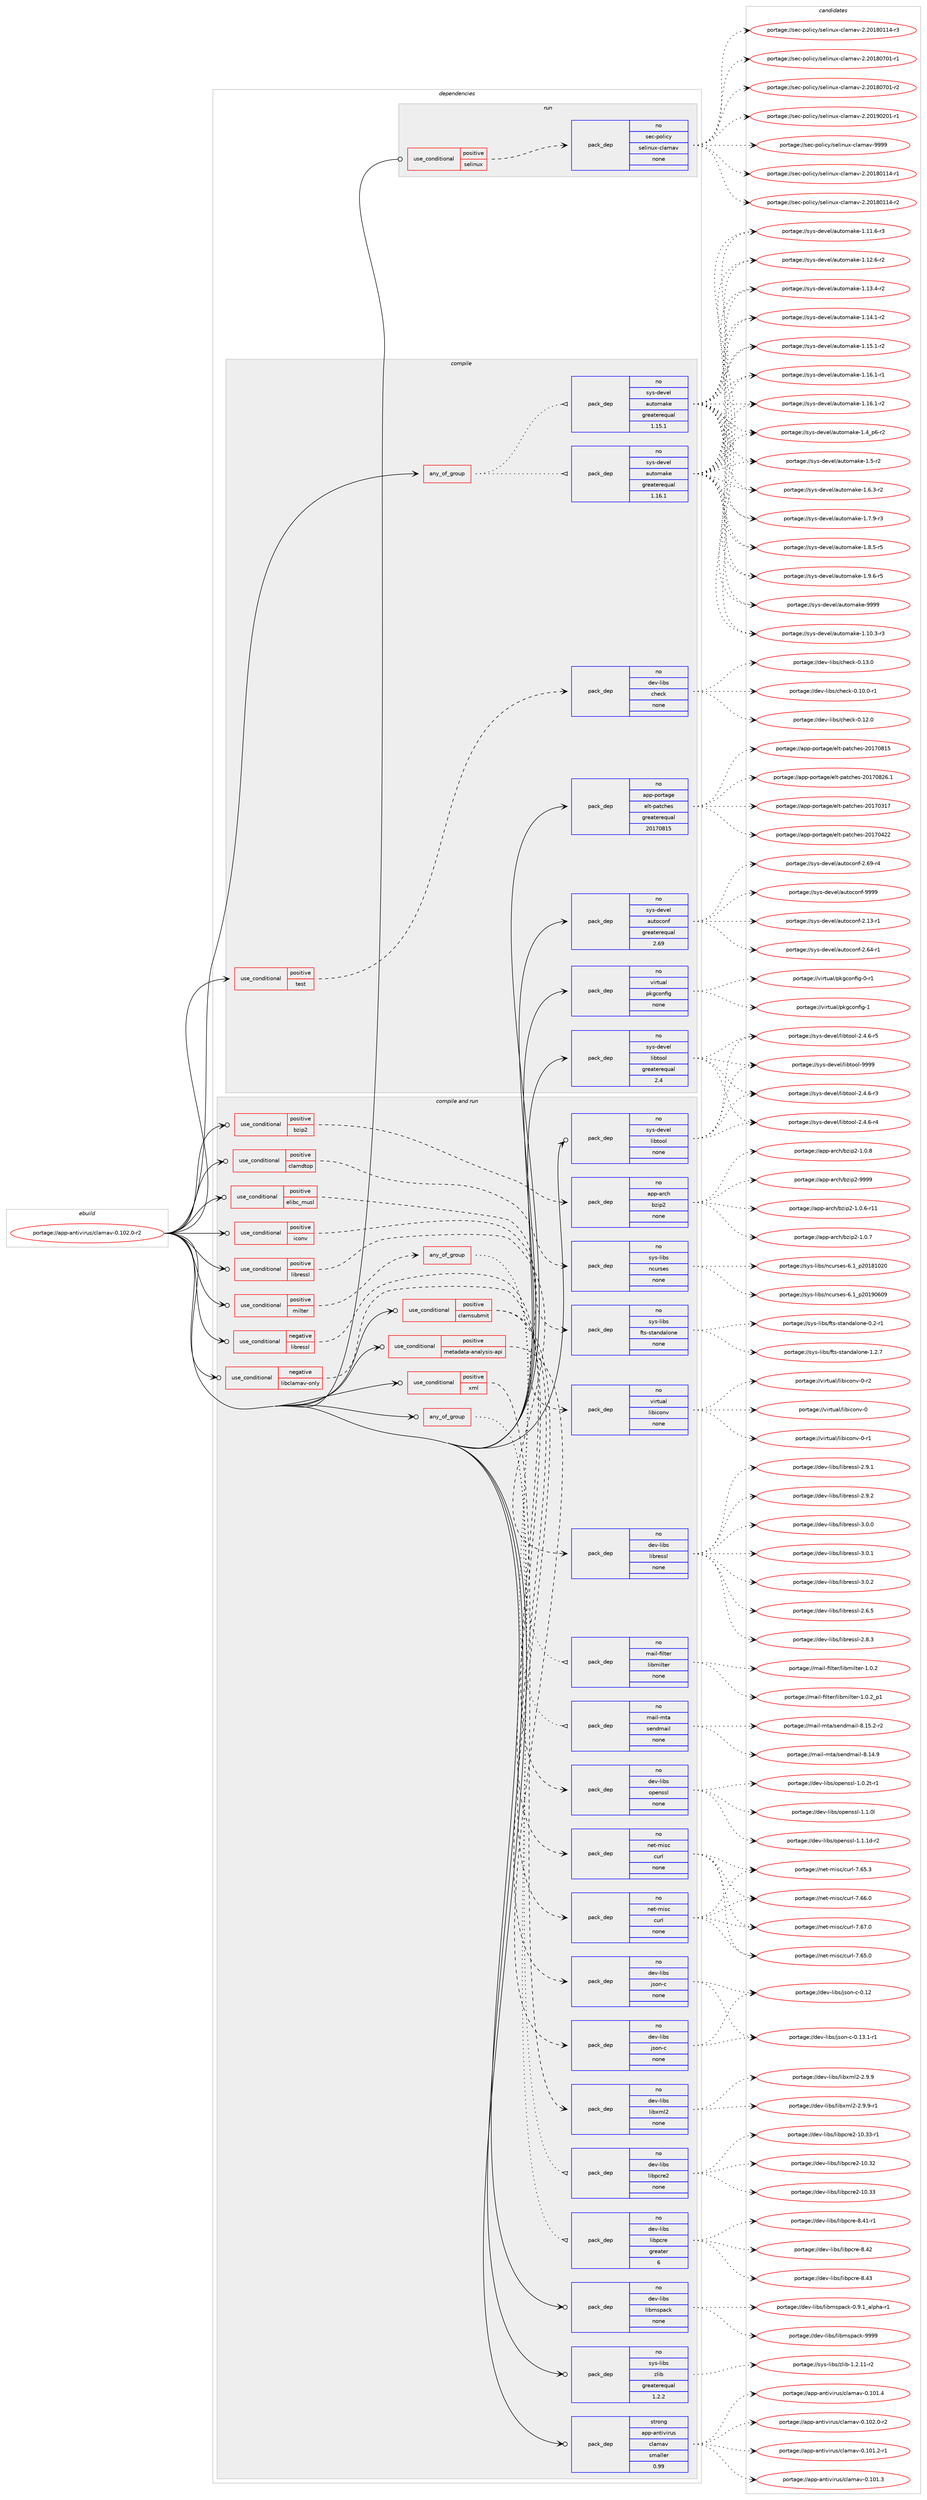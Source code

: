 digraph prolog {

# *************
# Graph options
# *************

newrank=true;
concentrate=true;
compound=true;
graph [rankdir=LR,fontname=Helvetica,fontsize=10,ranksep=1.5];#, ranksep=2.5, nodesep=0.2];
edge  [arrowhead=vee];
node  [fontname=Helvetica,fontsize=10];

# **********
# The ebuild
# **********

subgraph cluster_leftcol {
color=gray;
rank=same;
label=<<i>ebuild</i>>;
id [label="portage://app-antivirus/clamav-0.102.0-r2", color=red, width=4, href="../app-antivirus/clamav-0.102.0-r2.svg"];
}

# ****************
# The dependencies
# ****************

subgraph cluster_midcol {
color=gray;
label=<<i>dependencies</i>>;
subgraph cluster_compile {
fillcolor="#eeeeee";
style=filled;
label=<<i>compile</i>>;
subgraph any120 {
dependency7811 [label=<<TABLE BORDER="0" CELLBORDER="1" CELLSPACING="0" CELLPADDING="4"><TR><TD CELLPADDING="10">any_of_group</TD></TR></TABLE>>, shape=none, color=red];subgraph pack5647 {
dependency7812 [label=<<TABLE BORDER="0" CELLBORDER="1" CELLSPACING="0" CELLPADDING="4" WIDTH="220"><TR><TD ROWSPAN="6" CELLPADDING="30">pack_dep</TD></TR><TR><TD WIDTH="110">no</TD></TR><TR><TD>sys-devel</TD></TR><TR><TD>automake</TD></TR><TR><TD>greaterequal</TD></TR><TR><TD>1.16.1</TD></TR></TABLE>>, shape=none, color=blue];
}
dependency7811:e -> dependency7812:w [weight=20,style="dotted",arrowhead="oinv"];
subgraph pack5648 {
dependency7813 [label=<<TABLE BORDER="0" CELLBORDER="1" CELLSPACING="0" CELLPADDING="4" WIDTH="220"><TR><TD ROWSPAN="6" CELLPADDING="30">pack_dep</TD></TR><TR><TD WIDTH="110">no</TD></TR><TR><TD>sys-devel</TD></TR><TR><TD>automake</TD></TR><TR><TD>greaterequal</TD></TR><TR><TD>1.15.1</TD></TR></TABLE>>, shape=none, color=blue];
}
dependency7811:e -> dependency7813:w [weight=20,style="dotted",arrowhead="oinv"];
}
id:e -> dependency7811:w [weight=20,style="solid",arrowhead="vee"];
subgraph cond2043 {
dependency7814 [label=<<TABLE BORDER="0" CELLBORDER="1" CELLSPACING="0" CELLPADDING="4"><TR><TD ROWSPAN="3" CELLPADDING="10">use_conditional</TD></TR><TR><TD>positive</TD></TR><TR><TD>test</TD></TR></TABLE>>, shape=none, color=red];
subgraph pack5649 {
dependency7815 [label=<<TABLE BORDER="0" CELLBORDER="1" CELLSPACING="0" CELLPADDING="4" WIDTH="220"><TR><TD ROWSPAN="6" CELLPADDING="30">pack_dep</TD></TR><TR><TD WIDTH="110">no</TD></TR><TR><TD>dev-libs</TD></TR><TR><TD>check</TD></TR><TR><TD>none</TD></TR><TR><TD></TD></TR></TABLE>>, shape=none, color=blue];
}
dependency7814:e -> dependency7815:w [weight=20,style="dashed",arrowhead="vee"];
}
id:e -> dependency7814:w [weight=20,style="solid",arrowhead="vee"];
subgraph pack5650 {
dependency7816 [label=<<TABLE BORDER="0" CELLBORDER="1" CELLSPACING="0" CELLPADDING="4" WIDTH="220"><TR><TD ROWSPAN="6" CELLPADDING="30">pack_dep</TD></TR><TR><TD WIDTH="110">no</TD></TR><TR><TD>app-portage</TD></TR><TR><TD>elt-patches</TD></TR><TR><TD>greaterequal</TD></TR><TR><TD>20170815</TD></TR></TABLE>>, shape=none, color=blue];
}
id:e -> dependency7816:w [weight=20,style="solid",arrowhead="vee"];
subgraph pack5651 {
dependency7817 [label=<<TABLE BORDER="0" CELLBORDER="1" CELLSPACING="0" CELLPADDING="4" WIDTH="220"><TR><TD ROWSPAN="6" CELLPADDING="30">pack_dep</TD></TR><TR><TD WIDTH="110">no</TD></TR><TR><TD>sys-devel</TD></TR><TR><TD>autoconf</TD></TR><TR><TD>greaterequal</TD></TR><TR><TD>2.69</TD></TR></TABLE>>, shape=none, color=blue];
}
id:e -> dependency7817:w [weight=20,style="solid",arrowhead="vee"];
subgraph pack5652 {
dependency7818 [label=<<TABLE BORDER="0" CELLBORDER="1" CELLSPACING="0" CELLPADDING="4" WIDTH="220"><TR><TD ROWSPAN="6" CELLPADDING="30">pack_dep</TD></TR><TR><TD WIDTH="110">no</TD></TR><TR><TD>sys-devel</TD></TR><TR><TD>libtool</TD></TR><TR><TD>greaterequal</TD></TR><TR><TD>2.4</TD></TR></TABLE>>, shape=none, color=blue];
}
id:e -> dependency7818:w [weight=20,style="solid",arrowhead="vee"];
subgraph pack5653 {
dependency7819 [label=<<TABLE BORDER="0" CELLBORDER="1" CELLSPACING="0" CELLPADDING="4" WIDTH="220"><TR><TD ROWSPAN="6" CELLPADDING="30">pack_dep</TD></TR><TR><TD WIDTH="110">no</TD></TR><TR><TD>virtual</TD></TR><TR><TD>pkgconfig</TD></TR><TR><TD>none</TD></TR><TR><TD></TD></TR></TABLE>>, shape=none, color=blue];
}
id:e -> dependency7819:w [weight=20,style="solid",arrowhead="vee"];
}
subgraph cluster_compileandrun {
fillcolor="#eeeeee";
style=filled;
label=<<i>compile and run</i>>;
subgraph any121 {
dependency7820 [label=<<TABLE BORDER="0" CELLBORDER="1" CELLSPACING="0" CELLPADDING="4"><TR><TD CELLPADDING="10">any_of_group</TD></TR></TABLE>>, shape=none, color=red];subgraph pack5654 {
dependency7821 [label=<<TABLE BORDER="0" CELLBORDER="1" CELLSPACING="0" CELLPADDING="4" WIDTH="220"><TR><TD ROWSPAN="6" CELLPADDING="30">pack_dep</TD></TR><TR><TD WIDTH="110">no</TD></TR><TR><TD>dev-libs</TD></TR><TR><TD>libpcre2</TD></TR><TR><TD>none</TD></TR><TR><TD></TD></TR></TABLE>>, shape=none, color=blue];
}
dependency7820:e -> dependency7821:w [weight=20,style="dotted",arrowhead="oinv"];
subgraph pack5655 {
dependency7822 [label=<<TABLE BORDER="0" CELLBORDER="1" CELLSPACING="0" CELLPADDING="4" WIDTH="220"><TR><TD ROWSPAN="6" CELLPADDING="30">pack_dep</TD></TR><TR><TD WIDTH="110">no</TD></TR><TR><TD>dev-libs</TD></TR><TR><TD>libpcre</TD></TR><TR><TD>greater</TD></TR><TR><TD>6</TD></TR></TABLE>>, shape=none, color=blue];
}
dependency7820:e -> dependency7822:w [weight=20,style="dotted",arrowhead="oinv"];
}
id:e -> dependency7820:w [weight=20,style="solid",arrowhead="odotvee"];
subgraph cond2044 {
dependency7823 [label=<<TABLE BORDER="0" CELLBORDER="1" CELLSPACING="0" CELLPADDING="4"><TR><TD ROWSPAN="3" CELLPADDING="10">use_conditional</TD></TR><TR><TD>negative</TD></TR><TR><TD>libclamav-only</TD></TR></TABLE>>, shape=none, color=red];
subgraph pack5656 {
dependency7824 [label=<<TABLE BORDER="0" CELLBORDER="1" CELLSPACING="0" CELLPADDING="4" WIDTH="220"><TR><TD ROWSPAN="6" CELLPADDING="30">pack_dep</TD></TR><TR><TD WIDTH="110">no</TD></TR><TR><TD>net-misc</TD></TR><TR><TD>curl</TD></TR><TR><TD>none</TD></TR><TR><TD></TD></TR></TABLE>>, shape=none, color=blue];
}
dependency7823:e -> dependency7824:w [weight=20,style="dashed",arrowhead="vee"];
}
id:e -> dependency7823:w [weight=20,style="solid",arrowhead="odotvee"];
subgraph cond2045 {
dependency7825 [label=<<TABLE BORDER="0" CELLBORDER="1" CELLSPACING="0" CELLPADDING="4"><TR><TD ROWSPAN="3" CELLPADDING="10">use_conditional</TD></TR><TR><TD>negative</TD></TR><TR><TD>libressl</TD></TR></TABLE>>, shape=none, color=red];
subgraph pack5657 {
dependency7826 [label=<<TABLE BORDER="0" CELLBORDER="1" CELLSPACING="0" CELLPADDING="4" WIDTH="220"><TR><TD ROWSPAN="6" CELLPADDING="30">pack_dep</TD></TR><TR><TD WIDTH="110">no</TD></TR><TR><TD>dev-libs</TD></TR><TR><TD>openssl</TD></TR><TR><TD>none</TD></TR><TR><TD></TD></TR></TABLE>>, shape=none, color=blue];
}
dependency7825:e -> dependency7826:w [weight=20,style="dashed",arrowhead="vee"];
}
id:e -> dependency7825:w [weight=20,style="solid",arrowhead="odotvee"];
subgraph cond2046 {
dependency7827 [label=<<TABLE BORDER="0" CELLBORDER="1" CELLSPACING="0" CELLPADDING="4"><TR><TD ROWSPAN="3" CELLPADDING="10">use_conditional</TD></TR><TR><TD>positive</TD></TR><TR><TD>bzip2</TD></TR></TABLE>>, shape=none, color=red];
subgraph pack5658 {
dependency7828 [label=<<TABLE BORDER="0" CELLBORDER="1" CELLSPACING="0" CELLPADDING="4" WIDTH="220"><TR><TD ROWSPAN="6" CELLPADDING="30">pack_dep</TD></TR><TR><TD WIDTH="110">no</TD></TR><TR><TD>app-arch</TD></TR><TR><TD>bzip2</TD></TR><TR><TD>none</TD></TR><TR><TD></TD></TR></TABLE>>, shape=none, color=blue];
}
dependency7827:e -> dependency7828:w [weight=20,style="dashed",arrowhead="vee"];
}
id:e -> dependency7827:w [weight=20,style="solid",arrowhead="odotvee"];
subgraph cond2047 {
dependency7829 [label=<<TABLE BORDER="0" CELLBORDER="1" CELLSPACING="0" CELLPADDING="4"><TR><TD ROWSPAN="3" CELLPADDING="10">use_conditional</TD></TR><TR><TD>positive</TD></TR><TR><TD>clamdtop</TD></TR></TABLE>>, shape=none, color=red];
subgraph pack5659 {
dependency7830 [label=<<TABLE BORDER="0" CELLBORDER="1" CELLSPACING="0" CELLPADDING="4" WIDTH="220"><TR><TD ROWSPAN="6" CELLPADDING="30">pack_dep</TD></TR><TR><TD WIDTH="110">no</TD></TR><TR><TD>sys-libs</TD></TR><TR><TD>ncurses</TD></TR><TR><TD>none</TD></TR><TR><TD></TD></TR></TABLE>>, shape=none, color=blue];
}
dependency7829:e -> dependency7830:w [weight=20,style="dashed",arrowhead="vee"];
}
id:e -> dependency7829:w [weight=20,style="solid",arrowhead="odotvee"];
subgraph cond2048 {
dependency7831 [label=<<TABLE BORDER="0" CELLBORDER="1" CELLSPACING="0" CELLPADDING="4"><TR><TD ROWSPAN="3" CELLPADDING="10">use_conditional</TD></TR><TR><TD>positive</TD></TR><TR><TD>clamsubmit</TD></TR></TABLE>>, shape=none, color=red];
subgraph pack5660 {
dependency7832 [label=<<TABLE BORDER="0" CELLBORDER="1" CELLSPACING="0" CELLPADDING="4" WIDTH="220"><TR><TD ROWSPAN="6" CELLPADDING="30">pack_dep</TD></TR><TR><TD WIDTH="110">no</TD></TR><TR><TD>net-misc</TD></TR><TR><TD>curl</TD></TR><TR><TD>none</TD></TR><TR><TD></TD></TR></TABLE>>, shape=none, color=blue];
}
dependency7831:e -> dependency7832:w [weight=20,style="dashed",arrowhead="vee"];
subgraph pack5661 {
dependency7833 [label=<<TABLE BORDER="0" CELLBORDER="1" CELLSPACING="0" CELLPADDING="4" WIDTH="220"><TR><TD ROWSPAN="6" CELLPADDING="30">pack_dep</TD></TR><TR><TD WIDTH="110">no</TD></TR><TR><TD>dev-libs</TD></TR><TR><TD>json-c</TD></TR><TR><TD>none</TD></TR><TR><TD></TD></TR></TABLE>>, shape=none, color=blue];
}
dependency7831:e -> dependency7833:w [weight=20,style="dashed",arrowhead="vee"];
}
id:e -> dependency7831:w [weight=20,style="solid",arrowhead="odotvee"];
subgraph cond2049 {
dependency7834 [label=<<TABLE BORDER="0" CELLBORDER="1" CELLSPACING="0" CELLPADDING="4"><TR><TD ROWSPAN="3" CELLPADDING="10">use_conditional</TD></TR><TR><TD>positive</TD></TR><TR><TD>elibc_musl</TD></TR></TABLE>>, shape=none, color=red];
subgraph pack5662 {
dependency7835 [label=<<TABLE BORDER="0" CELLBORDER="1" CELLSPACING="0" CELLPADDING="4" WIDTH="220"><TR><TD ROWSPAN="6" CELLPADDING="30">pack_dep</TD></TR><TR><TD WIDTH="110">no</TD></TR><TR><TD>sys-libs</TD></TR><TR><TD>fts-standalone</TD></TR><TR><TD>none</TD></TR><TR><TD></TD></TR></TABLE>>, shape=none, color=blue];
}
dependency7834:e -> dependency7835:w [weight=20,style="dashed",arrowhead="vee"];
}
id:e -> dependency7834:w [weight=20,style="solid",arrowhead="odotvee"];
subgraph cond2050 {
dependency7836 [label=<<TABLE BORDER="0" CELLBORDER="1" CELLSPACING="0" CELLPADDING="4"><TR><TD ROWSPAN="3" CELLPADDING="10">use_conditional</TD></TR><TR><TD>positive</TD></TR><TR><TD>iconv</TD></TR></TABLE>>, shape=none, color=red];
subgraph pack5663 {
dependency7837 [label=<<TABLE BORDER="0" CELLBORDER="1" CELLSPACING="0" CELLPADDING="4" WIDTH="220"><TR><TD ROWSPAN="6" CELLPADDING="30">pack_dep</TD></TR><TR><TD WIDTH="110">no</TD></TR><TR><TD>virtual</TD></TR><TR><TD>libiconv</TD></TR><TR><TD>none</TD></TR><TR><TD></TD></TR></TABLE>>, shape=none, color=blue];
}
dependency7836:e -> dependency7837:w [weight=20,style="dashed",arrowhead="vee"];
}
id:e -> dependency7836:w [weight=20,style="solid",arrowhead="odotvee"];
subgraph cond2051 {
dependency7838 [label=<<TABLE BORDER="0" CELLBORDER="1" CELLSPACING="0" CELLPADDING="4"><TR><TD ROWSPAN="3" CELLPADDING="10">use_conditional</TD></TR><TR><TD>positive</TD></TR><TR><TD>libressl</TD></TR></TABLE>>, shape=none, color=red];
subgraph pack5664 {
dependency7839 [label=<<TABLE BORDER="0" CELLBORDER="1" CELLSPACING="0" CELLPADDING="4" WIDTH="220"><TR><TD ROWSPAN="6" CELLPADDING="30">pack_dep</TD></TR><TR><TD WIDTH="110">no</TD></TR><TR><TD>dev-libs</TD></TR><TR><TD>libressl</TD></TR><TR><TD>none</TD></TR><TR><TD></TD></TR></TABLE>>, shape=none, color=blue];
}
dependency7838:e -> dependency7839:w [weight=20,style="dashed",arrowhead="vee"];
}
id:e -> dependency7838:w [weight=20,style="solid",arrowhead="odotvee"];
subgraph cond2052 {
dependency7840 [label=<<TABLE BORDER="0" CELLBORDER="1" CELLSPACING="0" CELLPADDING="4"><TR><TD ROWSPAN="3" CELLPADDING="10">use_conditional</TD></TR><TR><TD>positive</TD></TR><TR><TD>metadata-analysis-api</TD></TR></TABLE>>, shape=none, color=red];
subgraph pack5665 {
dependency7841 [label=<<TABLE BORDER="0" CELLBORDER="1" CELLSPACING="0" CELLPADDING="4" WIDTH="220"><TR><TD ROWSPAN="6" CELLPADDING="30">pack_dep</TD></TR><TR><TD WIDTH="110">no</TD></TR><TR><TD>dev-libs</TD></TR><TR><TD>json-c</TD></TR><TR><TD>none</TD></TR><TR><TD></TD></TR></TABLE>>, shape=none, color=blue];
}
dependency7840:e -> dependency7841:w [weight=20,style="dashed",arrowhead="vee"];
}
id:e -> dependency7840:w [weight=20,style="solid",arrowhead="odotvee"];
subgraph cond2053 {
dependency7842 [label=<<TABLE BORDER="0" CELLBORDER="1" CELLSPACING="0" CELLPADDING="4"><TR><TD ROWSPAN="3" CELLPADDING="10">use_conditional</TD></TR><TR><TD>positive</TD></TR><TR><TD>milter</TD></TR></TABLE>>, shape=none, color=red];
subgraph any122 {
dependency7843 [label=<<TABLE BORDER="0" CELLBORDER="1" CELLSPACING="0" CELLPADDING="4"><TR><TD CELLPADDING="10">any_of_group</TD></TR></TABLE>>, shape=none, color=red];subgraph pack5666 {
dependency7844 [label=<<TABLE BORDER="0" CELLBORDER="1" CELLSPACING="0" CELLPADDING="4" WIDTH="220"><TR><TD ROWSPAN="6" CELLPADDING="30">pack_dep</TD></TR><TR><TD WIDTH="110">no</TD></TR><TR><TD>mail-filter</TD></TR><TR><TD>libmilter</TD></TR><TR><TD>none</TD></TR><TR><TD></TD></TR></TABLE>>, shape=none, color=blue];
}
dependency7843:e -> dependency7844:w [weight=20,style="dotted",arrowhead="oinv"];
subgraph pack5667 {
dependency7845 [label=<<TABLE BORDER="0" CELLBORDER="1" CELLSPACING="0" CELLPADDING="4" WIDTH="220"><TR><TD ROWSPAN="6" CELLPADDING="30">pack_dep</TD></TR><TR><TD WIDTH="110">no</TD></TR><TR><TD>mail-mta</TD></TR><TR><TD>sendmail</TD></TR><TR><TD>none</TD></TR><TR><TD></TD></TR></TABLE>>, shape=none, color=blue];
}
dependency7843:e -> dependency7845:w [weight=20,style="dotted",arrowhead="oinv"];
}
dependency7842:e -> dependency7843:w [weight=20,style="dashed",arrowhead="vee"];
}
id:e -> dependency7842:w [weight=20,style="solid",arrowhead="odotvee"];
subgraph cond2054 {
dependency7846 [label=<<TABLE BORDER="0" CELLBORDER="1" CELLSPACING="0" CELLPADDING="4"><TR><TD ROWSPAN="3" CELLPADDING="10">use_conditional</TD></TR><TR><TD>positive</TD></TR><TR><TD>xml</TD></TR></TABLE>>, shape=none, color=red];
subgraph pack5668 {
dependency7847 [label=<<TABLE BORDER="0" CELLBORDER="1" CELLSPACING="0" CELLPADDING="4" WIDTH="220"><TR><TD ROWSPAN="6" CELLPADDING="30">pack_dep</TD></TR><TR><TD WIDTH="110">no</TD></TR><TR><TD>dev-libs</TD></TR><TR><TD>libxml2</TD></TR><TR><TD>none</TD></TR><TR><TD></TD></TR></TABLE>>, shape=none, color=blue];
}
dependency7846:e -> dependency7847:w [weight=20,style="dashed",arrowhead="vee"];
}
id:e -> dependency7846:w [weight=20,style="solid",arrowhead="odotvee"];
subgraph pack5669 {
dependency7848 [label=<<TABLE BORDER="0" CELLBORDER="1" CELLSPACING="0" CELLPADDING="4" WIDTH="220"><TR><TD ROWSPAN="6" CELLPADDING="30">pack_dep</TD></TR><TR><TD WIDTH="110">no</TD></TR><TR><TD>dev-libs</TD></TR><TR><TD>libmspack</TD></TR><TR><TD>none</TD></TR><TR><TD></TD></TR></TABLE>>, shape=none, color=blue];
}
id:e -> dependency7848:w [weight=20,style="solid",arrowhead="odotvee"];
subgraph pack5670 {
dependency7849 [label=<<TABLE BORDER="0" CELLBORDER="1" CELLSPACING="0" CELLPADDING="4" WIDTH="220"><TR><TD ROWSPAN="6" CELLPADDING="30">pack_dep</TD></TR><TR><TD WIDTH="110">no</TD></TR><TR><TD>sys-devel</TD></TR><TR><TD>libtool</TD></TR><TR><TD>none</TD></TR><TR><TD></TD></TR></TABLE>>, shape=none, color=blue];
}
id:e -> dependency7849:w [weight=20,style="solid",arrowhead="odotvee"];
subgraph pack5671 {
dependency7850 [label=<<TABLE BORDER="0" CELLBORDER="1" CELLSPACING="0" CELLPADDING="4" WIDTH="220"><TR><TD ROWSPAN="6" CELLPADDING="30">pack_dep</TD></TR><TR><TD WIDTH="110">no</TD></TR><TR><TD>sys-libs</TD></TR><TR><TD>zlib</TD></TR><TR><TD>greaterequal</TD></TR><TR><TD>1.2.2</TD></TR></TABLE>>, shape=none, color=blue];
}
id:e -> dependency7850:w [weight=20,style="solid",arrowhead="odotvee"];
subgraph pack5672 {
dependency7851 [label=<<TABLE BORDER="0" CELLBORDER="1" CELLSPACING="0" CELLPADDING="4" WIDTH="220"><TR><TD ROWSPAN="6" CELLPADDING="30">pack_dep</TD></TR><TR><TD WIDTH="110">strong</TD></TR><TR><TD>app-antivirus</TD></TR><TR><TD>clamav</TD></TR><TR><TD>smaller</TD></TR><TR><TD>0.99</TD></TR></TABLE>>, shape=none, color=blue];
}
id:e -> dependency7851:w [weight=20,style="solid",arrowhead="odotvee"];
}
subgraph cluster_run {
fillcolor="#eeeeee";
style=filled;
label=<<i>run</i>>;
subgraph cond2055 {
dependency7852 [label=<<TABLE BORDER="0" CELLBORDER="1" CELLSPACING="0" CELLPADDING="4"><TR><TD ROWSPAN="3" CELLPADDING="10">use_conditional</TD></TR><TR><TD>positive</TD></TR><TR><TD>selinux</TD></TR></TABLE>>, shape=none, color=red];
subgraph pack5673 {
dependency7853 [label=<<TABLE BORDER="0" CELLBORDER="1" CELLSPACING="0" CELLPADDING="4" WIDTH="220"><TR><TD ROWSPAN="6" CELLPADDING="30">pack_dep</TD></TR><TR><TD WIDTH="110">no</TD></TR><TR><TD>sec-policy</TD></TR><TR><TD>selinux-clamav</TD></TR><TR><TD>none</TD></TR><TR><TD></TD></TR></TABLE>>, shape=none, color=blue];
}
dependency7852:e -> dependency7853:w [weight=20,style="dashed",arrowhead="vee"];
}
id:e -> dependency7852:w [weight=20,style="solid",arrowhead="odot"];
}
}

# **************
# The candidates
# **************

subgraph cluster_choices {
rank=same;
color=gray;
label=<<i>candidates</i>>;

subgraph choice5647 {
color=black;
nodesep=1;
choiceportage11512111545100101118101108479711711611110997107101454946494846514511451 [label="portage://sys-devel/automake-1.10.3-r3", color=red, width=4,href="../sys-devel/automake-1.10.3-r3.svg"];
choiceportage11512111545100101118101108479711711611110997107101454946494946544511451 [label="portage://sys-devel/automake-1.11.6-r3", color=red, width=4,href="../sys-devel/automake-1.11.6-r3.svg"];
choiceportage11512111545100101118101108479711711611110997107101454946495046544511450 [label="portage://sys-devel/automake-1.12.6-r2", color=red, width=4,href="../sys-devel/automake-1.12.6-r2.svg"];
choiceportage11512111545100101118101108479711711611110997107101454946495146524511450 [label="portage://sys-devel/automake-1.13.4-r2", color=red, width=4,href="../sys-devel/automake-1.13.4-r2.svg"];
choiceportage11512111545100101118101108479711711611110997107101454946495246494511450 [label="portage://sys-devel/automake-1.14.1-r2", color=red, width=4,href="../sys-devel/automake-1.14.1-r2.svg"];
choiceportage11512111545100101118101108479711711611110997107101454946495346494511450 [label="portage://sys-devel/automake-1.15.1-r2", color=red, width=4,href="../sys-devel/automake-1.15.1-r2.svg"];
choiceportage11512111545100101118101108479711711611110997107101454946495446494511449 [label="portage://sys-devel/automake-1.16.1-r1", color=red, width=4,href="../sys-devel/automake-1.16.1-r1.svg"];
choiceportage11512111545100101118101108479711711611110997107101454946495446494511450 [label="portage://sys-devel/automake-1.16.1-r2", color=red, width=4,href="../sys-devel/automake-1.16.1-r2.svg"];
choiceportage115121115451001011181011084797117116111109971071014549465295112544511450 [label="portage://sys-devel/automake-1.4_p6-r2", color=red, width=4,href="../sys-devel/automake-1.4_p6-r2.svg"];
choiceportage11512111545100101118101108479711711611110997107101454946534511450 [label="portage://sys-devel/automake-1.5-r2", color=red, width=4,href="../sys-devel/automake-1.5-r2.svg"];
choiceportage115121115451001011181011084797117116111109971071014549465446514511450 [label="portage://sys-devel/automake-1.6.3-r2", color=red, width=4,href="../sys-devel/automake-1.6.3-r2.svg"];
choiceportage115121115451001011181011084797117116111109971071014549465546574511451 [label="portage://sys-devel/automake-1.7.9-r3", color=red, width=4,href="../sys-devel/automake-1.7.9-r3.svg"];
choiceportage115121115451001011181011084797117116111109971071014549465646534511453 [label="portage://sys-devel/automake-1.8.5-r5", color=red, width=4,href="../sys-devel/automake-1.8.5-r5.svg"];
choiceportage115121115451001011181011084797117116111109971071014549465746544511453 [label="portage://sys-devel/automake-1.9.6-r5", color=red, width=4,href="../sys-devel/automake-1.9.6-r5.svg"];
choiceportage115121115451001011181011084797117116111109971071014557575757 [label="portage://sys-devel/automake-9999", color=red, width=4,href="../sys-devel/automake-9999.svg"];
dependency7812:e -> choiceportage11512111545100101118101108479711711611110997107101454946494846514511451:w [style=dotted,weight="100"];
dependency7812:e -> choiceportage11512111545100101118101108479711711611110997107101454946494946544511451:w [style=dotted,weight="100"];
dependency7812:e -> choiceportage11512111545100101118101108479711711611110997107101454946495046544511450:w [style=dotted,weight="100"];
dependency7812:e -> choiceportage11512111545100101118101108479711711611110997107101454946495146524511450:w [style=dotted,weight="100"];
dependency7812:e -> choiceportage11512111545100101118101108479711711611110997107101454946495246494511450:w [style=dotted,weight="100"];
dependency7812:e -> choiceportage11512111545100101118101108479711711611110997107101454946495346494511450:w [style=dotted,weight="100"];
dependency7812:e -> choiceportage11512111545100101118101108479711711611110997107101454946495446494511449:w [style=dotted,weight="100"];
dependency7812:e -> choiceportage11512111545100101118101108479711711611110997107101454946495446494511450:w [style=dotted,weight="100"];
dependency7812:e -> choiceportage115121115451001011181011084797117116111109971071014549465295112544511450:w [style=dotted,weight="100"];
dependency7812:e -> choiceportage11512111545100101118101108479711711611110997107101454946534511450:w [style=dotted,weight="100"];
dependency7812:e -> choiceportage115121115451001011181011084797117116111109971071014549465446514511450:w [style=dotted,weight="100"];
dependency7812:e -> choiceportage115121115451001011181011084797117116111109971071014549465546574511451:w [style=dotted,weight="100"];
dependency7812:e -> choiceportage115121115451001011181011084797117116111109971071014549465646534511453:w [style=dotted,weight="100"];
dependency7812:e -> choiceportage115121115451001011181011084797117116111109971071014549465746544511453:w [style=dotted,weight="100"];
dependency7812:e -> choiceportage115121115451001011181011084797117116111109971071014557575757:w [style=dotted,weight="100"];
}
subgraph choice5648 {
color=black;
nodesep=1;
choiceportage11512111545100101118101108479711711611110997107101454946494846514511451 [label="portage://sys-devel/automake-1.10.3-r3", color=red, width=4,href="../sys-devel/automake-1.10.3-r3.svg"];
choiceportage11512111545100101118101108479711711611110997107101454946494946544511451 [label="portage://sys-devel/automake-1.11.6-r3", color=red, width=4,href="../sys-devel/automake-1.11.6-r3.svg"];
choiceportage11512111545100101118101108479711711611110997107101454946495046544511450 [label="portage://sys-devel/automake-1.12.6-r2", color=red, width=4,href="../sys-devel/automake-1.12.6-r2.svg"];
choiceportage11512111545100101118101108479711711611110997107101454946495146524511450 [label="portage://sys-devel/automake-1.13.4-r2", color=red, width=4,href="../sys-devel/automake-1.13.4-r2.svg"];
choiceportage11512111545100101118101108479711711611110997107101454946495246494511450 [label="portage://sys-devel/automake-1.14.1-r2", color=red, width=4,href="../sys-devel/automake-1.14.1-r2.svg"];
choiceportage11512111545100101118101108479711711611110997107101454946495346494511450 [label="portage://sys-devel/automake-1.15.1-r2", color=red, width=4,href="../sys-devel/automake-1.15.1-r2.svg"];
choiceportage11512111545100101118101108479711711611110997107101454946495446494511449 [label="portage://sys-devel/automake-1.16.1-r1", color=red, width=4,href="../sys-devel/automake-1.16.1-r1.svg"];
choiceportage11512111545100101118101108479711711611110997107101454946495446494511450 [label="portage://sys-devel/automake-1.16.1-r2", color=red, width=4,href="../sys-devel/automake-1.16.1-r2.svg"];
choiceportage115121115451001011181011084797117116111109971071014549465295112544511450 [label="portage://sys-devel/automake-1.4_p6-r2", color=red, width=4,href="../sys-devel/automake-1.4_p6-r2.svg"];
choiceportage11512111545100101118101108479711711611110997107101454946534511450 [label="portage://sys-devel/automake-1.5-r2", color=red, width=4,href="../sys-devel/automake-1.5-r2.svg"];
choiceportage115121115451001011181011084797117116111109971071014549465446514511450 [label="portage://sys-devel/automake-1.6.3-r2", color=red, width=4,href="../sys-devel/automake-1.6.3-r2.svg"];
choiceportage115121115451001011181011084797117116111109971071014549465546574511451 [label="portage://sys-devel/automake-1.7.9-r3", color=red, width=4,href="../sys-devel/automake-1.7.9-r3.svg"];
choiceportage115121115451001011181011084797117116111109971071014549465646534511453 [label="portage://sys-devel/automake-1.8.5-r5", color=red, width=4,href="../sys-devel/automake-1.8.5-r5.svg"];
choiceportage115121115451001011181011084797117116111109971071014549465746544511453 [label="portage://sys-devel/automake-1.9.6-r5", color=red, width=4,href="../sys-devel/automake-1.9.6-r5.svg"];
choiceportage115121115451001011181011084797117116111109971071014557575757 [label="portage://sys-devel/automake-9999", color=red, width=4,href="../sys-devel/automake-9999.svg"];
dependency7813:e -> choiceportage11512111545100101118101108479711711611110997107101454946494846514511451:w [style=dotted,weight="100"];
dependency7813:e -> choiceportage11512111545100101118101108479711711611110997107101454946494946544511451:w [style=dotted,weight="100"];
dependency7813:e -> choiceportage11512111545100101118101108479711711611110997107101454946495046544511450:w [style=dotted,weight="100"];
dependency7813:e -> choiceportage11512111545100101118101108479711711611110997107101454946495146524511450:w [style=dotted,weight="100"];
dependency7813:e -> choiceportage11512111545100101118101108479711711611110997107101454946495246494511450:w [style=dotted,weight="100"];
dependency7813:e -> choiceportage11512111545100101118101108479711711611110997107101454946495346494511450:w [style=dotted,weight="100"];
dependency7813:e -> choiceportage11512111545100101118101108479711711611110997107101454946495446494511449:w [style=dotted,weight="100"];
dependency7813:e -> choiceportage11512111545100101118101108479711711611110997107101454946495446494511450:w [style=dotted,weight="100"];
dependency7813:e -> choiceportage115121115451001011181011084797117116111109971071014549465295112544511450:w [style=dotted,weight="100"];
dependency7813:e -> choiceportage11512111545100101118101108479711711611110997107101454946534511450:w [style=dotted,weight="100"];
dependency7813:e -> choiceportage115121115451001011181011084797117116111109971071014549465446514511450:w [style=dotted,weight="100"];
dependency7813:e -> choiceportage115121115451001011181011084797117116111109971071014549465546574511451:w [style=dotted,weight="100"];
dependency7813:e -> choiceportage115121115451001011181011084797117116111109971071014549465646534511453:w [style=dotted,weight="100"];
dependency7813:e -> choiceportage115121115451001011181011084797117116111109971071014549465746544511453:w [style=dotted,weight="100"];
dependency7813:e -> choiceportage115121115451001011181011084797117116111109971071014557575757:w [style=dotted,weight="100"];
}
subgraph choice5649 {
color=black;
nodesep=1;
choiceportage1001011184510810598115479910410199107454846494846484511449 [label="portage://dev-libs/check-0.10.0-r1", color=red, width=4,href="../dev-libs/check-0.10.0-r1.svg"];
choiceportage100101118451081059811547991041019910745484649504648 [label="portage://dev-libs/check-0.12.0", color=red, width=4,href="../dev-libs/check-0.12.0.svg"];
choiceportage100101118451081059811547991041019910745484649514648 [label="portage://dev-libs/check-0.13.0", color=red, width=4,href="../dev-libs/check-0.13.0.svg"];
dependency7815:e -> choiceportage1001011184510810598115479910410199107454846494846484511449:w [style=dotted,weight="100"];
dependency7815:e -> choiceportage100101118451081059811547991041019910745484649504648:w [style=dotted,weight="100"];
dependency7815:e -> choiceportage100101118451081059811547991041019910745484649514648:w [style=dotted,weight="100"];
}
subgraph choice5650 {
color=black;
nodesep=1;
choiceportage97112112451121111141169710310147101108116451129711699104101115455048495548514955 [label="portage://app-portage/elt-patches-20170317", color=red, width=4,href="../app-portage/elt-patches-20170317.svg"];
choiceportage97112112451121111141169710310147101108116451129711699104101115455048495548525050 [label="portage://app-portage/elt-patches-20170422", color=red, width=4,href="../app-portage/elt-patches-20170422.svg"];
choiceportage97112112451121111141169710310147101108116451129711699104101115455048495548564953 [label="portage://app-portage/elt-patches-20170815", color=red, width=4,href="../app-portage/elt-patches-20170815.svg"];
choiceportage971121124511211111411697103101471011081164511297116991041011154550484955485650544649 [label="portage://app-portage/elt-patches-20170826.1", color=red, width=4,href="../app-portage/elt-patches-20170826.1.svg"];
dependency7816:e -> choiceportage97112112451121111141169710310147101108116451129711699104101115455048495548514955:w [style=dotted,weight="100"];
dependency7816:e -> choiceportage97112112451121111141169710310147101108116451129711699104101115455048495548525050:w [style=dotted,weight="100"];
dependency7816:e -> choiceportage97112112451121111141169710310147101108116451129711699104101115455048495548564953:w [style=dotted,weight="100"];
dependency7816:e -> choiceportage971121124511211111411697103101471011081164511297116991041011154550484955485650544649:w [style=dotted,weight="100"];
}
subgraph choice5651 {
color=black;
nodesep=1;
choiceportage1151211154510010111810110847971171161119911111010245504649514511449 [label="portage://sys-devel/autoconf-2.13-r1", color=red, width=4,href="../sys-devel/autoconf-2.13-r1.svg"];
choiceportage1151211154510010111810110847971171161119911111010245504654524511449 [label="portage://sys-devel/autoconf-2.64-r1", color=red, width=4,href="../sys-devel/autoconf-2.64-r1.svg"];
choiceportage1151211154510010111810110847971171161119911111010245504654574511452 [label="portage://sys-devel/autoconf-2.69-r4", color=red, width=4,href="../sys-devel/autoconf-2.69-r4.svg"];
choiceportage115121115451001011181011084797117116111991111101024557575757 [label="portage://sys-devel/autoconf-9999", color=red, width=4,href="../sys-devel/autoconf-9999.svg"];
dependency7817:e -> choiceportage1151211154510010111810110847971171161119911111010245504649514511449:w [style=dotted,weight="100"];
dependency7817:e -> choiceportage1151211154510010111810110847971171161119911111010245504654524511449:w [style=dotted,weight="100"];
dependency7817:e -> choiceportage1151211154510010111810110847971171161119911111010245504654574511452:w [style=dotted,weight="100"];
dependency7817:e -> choiceportage115121115451001011181011084797117116111991111101024557575757:w [style=dotted,weight="100"];
}
subgraph choice5652 {
color=black;
nodesep=1;
choiceportage1151211154510010111810110847108105981161111111084550465246544511451 [label="portage://sys-devel/libtool-2.4.6-r3", color=red, width=4,href="../sys-devel/libtool-2.4.6-r3.svg"];
choiceportage1151211154510010111810110847108105981161111111084550465246544511452 [label="portage://sys-devel/libtool-2.4.6-r4", color=red, width=4,href="../sys-devel/libtool-2.4.6-r4.svg"];
choiceportage1151211154510010111810110847108105981161111111084550465246544511453 [label="portage://sys-devel/libtool-2.4.6-r5", color=red, width=4,href="../sys-devel/libtool-2.4.6-r5.svg"];
choiceportage1151211154510010111810110847108105981161111111084557575757 [label="portage://sys-devel/libtool-9999", color=red, width=4,href="../sys-devel/libtool-9999.svg"];
dependency7818:e -> choiceportage1151211154510010111810110847108105981161111111084550465246544511451:w [style=dotted,weight="100"];
dependency7818:e -> choiceportage1151211154510010111810110847108105981161111111084550465246544511452:w [style=dotted,weight="100"];
dependency7818:e -> choiceportage1151211154510010111810110847108105981161111111084550465246544511453:w [style=dotted,weight="100"];
dependency7818:e -> choiceportage1151211154510010111810110847108105981161111111084557575757:w [style=dotted,weight="100"];
}
subgraph choice5653 {
color=black;
nodesep=1;
choiceportage11810511411611797108471121071039911111010210510345484511449 [label="portage://virtual/pkgconfig-0-r1", color=red, width=4,href="../virtual/pkgconfig-0-r1.svg"];
choiceportage1181051141161179710847112107103991111101021051034549 [label="portage://virtual/pkgconfig-1", color=red, width=4,href="../virtual/pkgconfig-1.svg"];
dependency7819:e -> choiceportage11810511411611797108471121071039911111010210510345484511449:w [style=dotted,weight="100"];
dependency7819:e -> choiceportage1181051141161179710847112107103991111101021051034549:w [style=dotted,weight="100"];
}
subgraph choice5654 {
color=black;
nodesep=1;
choiceportage100101118451081059811547108105981129911410150454948465150 [label="portage://dev-libs/libpcre2-10.32", color=red, width=4,href="../dev-libs/libpcre2-10.32.svg"];
choiceportage100101118451081059811547108105981129911410150454948465151 [label="portage://dev-libs/libpcre2-10.33", color=red, width=4,href="../dev-libs/libpcre2-10.33.svg"];
choiceportage1001011184510810598115471081059811299114101504549484651514511449 [label="portage://dev-libs/libpcre2-10.33-r1", color=red, width=4,href="../dev-libs/libpcre2-10.33-r1.svg"];
dependency7821:e -> choiceportage100101118451081059811547108105981129911410150454948465150:w [style=dotted,weight="100"];
dependency7821:e -> choiceportage100101118451081059811547108105981129911410150454948465151:w [style=dotted,weight="100"];
dependency7821:e -> choiceportage1001011184510810598115471081059811299114101504549484651514511449:w [style=dotted,weight="100"];
}
subgraph choice5655 {
color=black;
nodesep=1;
choiceportage100101118451081059811547108105981129911410145564652494511449 [label="portage://dev-libs/libpcre-8.41-r1", color=red, width=4,href="../dev-libs/libpcre-8.41-r1.svg"];
choiceportage10010111845108105981154710810598112991141014556465250 [label="portage://dev-libs/libpcre-8.42", color=red, width=4,href="../dev-libs/libpcre-8.42.svg"];
choiceportage10010111845108105981154710810598112991141014556465251 [label="portage://dev-libs/libpcre-8.43", color=red, width=4,href="../dev-libs/libpcre-8.43.svg"];
dependency7822:e -> choiceportage100101118451081059811547108105981129911410145564652494511449:w [style=dotted,weight="100"];
dependency7822:e -> choiceportage10010111845108105981154710810598112991141014556465250:w [style=dotted,weight="100"];
dependency7822:e -> choiceportage10010111845108105981154710810598112991141014556465251:w [style=dotted,weight="100"];
}
subgraph choice5656 {
color=black;
nodesep=1;
choiceportage1101011164510910511599479911711410845554654534648 [label="portage://net-misc/curl-7.65.0", color=red, width=4,href="../net-misc/curl-7.65.0.svg"];
choiceportage1101011164510910511599479911711410845554654534651 [label="portage://net-misc/curl-7.65.3", color=red, width=4,href="../net-misc/curl-7.65.3.svg"];
choiceportage1101011164510910511599479911711410845554654544648 [label="portage://net-misc/curl-7.66.0", color=red, width=4,href="../net-misc/curl-7.66.0.svg"];
choiceportage1101011164510910511599479911711410845554654554648 [label="portage://net-misc/curl-7.67.0", color=red, width=4,href="../net-misc/curl-7.67.0.svg"];
dependency7824:e -> choiceportage1101011164510910511599479911711410845554654534648:w [style=dotted,weight="100"];
dependency7824:e -> choiceportage1101011164510910511599479911711410845554654534651:w [style=dotted,weight="100"];
dependency7824:e -> choiceportage1101011164510910511599479911711410845554654544648:w [style=dotted,weight="100"];
dependency7824:e -> choiceportage1101011164510910511599479911711410845554654554648:w [style=dotted,weight="100"];
}
subgraph choice5657 {
color=black;
nodesep=1;
choiceportage1001011184510810598115471111121011101151151084549464846501164511449 [label="portage://dev-libs/openssl-1.0.2t-r1", color=red, width=4,href="../dev-libs/openssl-1.0.2t-r1.svg"];
choiceportage100101118451081059811547111112101110115115108454946494648108 [label="portage://dev-libs/openssl-1.1.0l", color=red, width=4,href="../dev-libs/openssl-1.1.0l.svg"];
choiceportage1001011184510810598115471111121011101151151084549464946491004511450 [label="portage://dev-libs/openssl-1.1.1d-r2", color=red, width=4,href="../dev-libs/openssl-1.1.1d-r2.svg"];
dependency7826:e -> choiceportage1001011184510810598115471111121011101151151084549464846501164511449:w [style=dotted,weight="100"];
dependency7826:e -> choiceportage100101118451081059811547111112101110115115108454946494648108:w [style=dotted,weight="100"];
dependency7826:e -> choiceportage1001011184510810598115471111121011101151151084549464946491004511450:w [style=dotted,weight="100"];
}
subgraph choice5658 {
color=black;
nodesep=1;
choiceportage97112112459711499104479812210511250454946484654451144949 [label="portage://app-arch/bzip2-1.0.6-r11", color=red, width=4,href="../app-arch/bzip2-1.0.6-r11.svg"];
choiceportage97112112459711499104479812210511250454946484655 [label="portage://app-arch/bzip2-1.0.7", color=red, width=4,href="../app-arch/bzip2-1.0.7.svg"];
choiceportage97112112459711499104479812210511250454946484656 [label="portage://app-arch/bzip2-1.0.8", color=red, width=4,href="../app-arch/bzip2-1.0.8.svg"];
choiceportage971121124597114991044798122105112504557575757 [label="portage://app-arch/bzip2-9999", color=red, width=4,href="../app-arch/bzip2-9999.svg"];
dependency7828:e -> choiceportage97112112459711499104479812210511250454946484654451144949:w [style=dotted,weight="100"];
dependency7828:e -> choiceportage97112112459711499104479812210511250454946484655:w [style=dotted,weight="100"];
dependency7828:e -> choiceportage97112112459711499104479812210511250454946484656:w [style=dotted,weight="100"];
dependency7828:e -> choiceportage971121124597114991044798122105112504557575757:w [style=dotted,weight="100"];
}
subgraph choice5659 {
color=black;
nodesep=1;
choiceportage1151211154510810598115471109911711411510111545544649951125048495649485048 [label="portage://sys-libs/ncurses-6.1_p20181020", color=red, width=4,href="../sys-libs/ncurses-6.1_p20181020.svg"];
choiceportage1151211154510810598115471109911711411510111545544649951125048495748544857 [label="portage://sys-libs/ncurses-6.1_p20190609", color=red, width=4,href="../sys-libs/ncurses-6.1_p20190609.svg"];
dependency7830:e -> choiceportage1151211154510810598115471109911711411510111545544649951125048495649485048:w [style=dotted,weight="100"];
dependency7830:e -> choiceportage1151211154510810598115471109911711411510111545544649951125048495748544857:w [style=dotted,weight="100"];
}
subgraph choice5660 {
color=black;
nodesep=1;
choiceportage1101011164510910511599479911711410845554654534648 [label="portage://net-misc/curl-7.65.0", color=red, width=4,href="../net-misc/curl-7.65.0.svg"];
choiceportage1101011164510910511599479911711410845554654534651 [label="portage://net-misc/curl-7.65.3", color=red, width=4,href="../net-misc/curl-7.65.3.svg"];
choiceportage1101011164510910511599479911711410845554654544648 [label="portage://net-misc/curl-7.66.0", color=red, width=4,href="../net-misc/curl-7.66.0.svg"];
choiceportage1101011164510910511599479911711410845554654554648 [label="portage://net-misc/curl-7.67.0", color=red, width=4,href="../net-misc/curl-7.67.0.svg"];
dependency7832:e -> choiceportage1101011164510910511599479911711410845554654534648:w [style=dotted,weight="100"];
dependency7832:e -> choiceportage1101011164510910511599479911711410845554654534651:w [style=dotted,weight="100"];
dependency7832:e -> choiceportage1101011164510910511599479911711410845554654544648:w [style=dotted,weight="100"];
dependency7832:e -> choiceportage1101011164510910511599479911711410845554654554648:w [style=dotted,weight="100"];
}
subgraph choice5661 {
color=black;
nodesep=1;
choiceportage10010111845108105981154710611511111045994548464950 [label="portage://dev-libs/json-c-0.12", color=red, width=4,href="../dev-libs/json-c-0.12.svg"];
choiceportage1001011184510810598115471061151111104599454846495146494511449 [label="portage://dev-libs/json-c-0.13.1-r1", color=red, width=4,href="../dev-libs/json-c-0.13.1-r1.svg"];
dependency7833:e -> choiceportage10010111845108105981154710611511111045994548464950:w [style=dotted,weight="100"];
dependency7833:e -> choiceportage1001011184510810598115471061151111104599454846495146494511449:w [style=dotted,weight="100"];
}
subgraph choice5662 {
color=black;
nodesep=1;
choiceportage115121115451081059811547102116115451151169711010097108111110101454846504511449 [label="portage://sys-libs/fts-standalone-0.2-r1", color=red, width=4,href="../sys-libs/fts-standalone-0.2-r1.svg"];
choiceportage115121115451081059811547102116115451151169711010097108111110101454946504655 [label="portage://sys-libs/fts-standalone-1.2.7", color=red, width=4,href="../sys-libs/fts-standalone-1.2.7.svg"];
dependency7835:e -> choiceportage115121115451081059811547102116115451151169711010097108111110101454846504511449:w [style=dotted,weight="100"];
dependency7835:e -> choiceportage115121115451081059811547102116115451151169711010097108111110101454946504655:w [style=dotted,weight="100"];
}
subgraph choice5663 {
color=black;
nodesep=1;
choiceportage118105114116117971084710810598105991111101184548 [label="portage://virtual/libiconv-0", color=red, width=4,href="../virtual/libiconv-0.svg"];
choiceportage1181051141161179710847108105981059911111011845484511449 [label="portage://virtual/libiconv-0-r1", color=red, width=4,href="../virtual/libiconv-0-r1.svg"];
choiceportage1181051141161179710847108105981059911111011845484511450 [label="portage://virtual/libiconv-0-r2", color=red, width=4,href="../virtual/libiconv-0-r2.svg"];
dependency7837:e -> choiceportage118105114116117971084710810598105991111101184548:w [style=dotted,weight="100"];
dependency7837:e -> choiceportage1181051141161179710847108105981059911111011845484511449:w [style=dotted,weight="100"];
dependency7837:e -> choiceportage1181051141161179710847108105981059911111011845484511450:w [style=dotted,weight="100"];
}
subgraph choice5664 {
color=black;
nodesep=1;
choiceportage10010111845108105981154710810598114101115115108455046544653 [label="portage://dev-libs/libressl-2.6.5", color=red, width=4,href="../dev-libs/libressl-2.6.5.svg"];
choiceportage10010111845108105981154710810598114101115115108455046564651 [label="portage://dev-libs/libressl-2.8.3", color=red, width=4,href="../dev-libs/libressl-2.8.3.svg"];
choiceportage10010111845108105981154710810598114101115115108455046574649 [label="portage://dev-libs/libressl-2.9.1", color=red, width=4,href="../dev-libs/libressl-2.9.1.svg"];
choiceportage10010111845108105981154710810598114101115115108455046574650 [label="portage://dev-libs/libressl-2.9.2", color=red, width=4,href="../dev-libs/libressl-2.9.2.svg"];
choiceportage10010111845108105981154710810598114101115115108455146484648 [label="portage://dev-libs/libressl-3.0.0", color=red, width=4,href="../dev-libs/libressl-3.0.0.svg"];
choiceportage10010111845108105981154710810598114101115115108455146484649 [label="portage://dev-libs/libressl-3.0.1", color=red, width=4,href="../dev-libs/libressl-3.0.1.svg"];
choiceportage10010111845108105981154710810598114101115115108455146484650 [label="portage://dev-libs/libressl-3.0.2", color=red, width=4,href="../dev-libs/libressl-3.0.2.svg"];
dependency7839:e -> choiceportage10010111845108105981154710810598114101115115108455046544653:w [style=dotted,weight="100"];
dependency7839:e -> choiceportage10010111845108105981154710810598114101115115108455046564651:w [style=dotted,weight="100"];
dependency7839:e -> choiceportage10010111845108105981154710810598114101115115108455046574649:w [style=dotted,weight="100"];
dependency7839:e -> choiceportage10010111845108105981154710810598114101115115108455046574650:w [style=dotted,weight="100"];
dependency7839:e -> choiceportage10010111845108105981154710810598114101115115108455146484648:w [style=dotted,weight="100"];
dependency7839:e -> choiceportage10010111845108105981154710810598114101115115108455146484649:w [style=dotted,weight="100"];
dependency7839:e -> choiceportage10010111845108105981154710810598114101115115108455146484650:w [style=dotted,weight="100"];
}
subgraph choice5665 {
color=black;
nodesep=1;
choiceportage10010111845108105981154710611511111045994548464950 [label="portage://dev-libs/json-c-0.12", color=red, width=4,href="../dev-libs/json-c-0.12.svg"];
choiceportage1001011184510810598115471061151111104599454846495146494511449 [label="portage://dev-libs/json-c-0.13.1-r1", color=red, width=4,href="../dev-libs/json-c-0.13.1-r1.svg"];
dependency7841:e -> choiceportage10010111845108105981154710611511111045994548464950:w [style=dotted,weight="100"];
dependency7841:e -> choiceportage1001011184510810598115471061151111104599454846495146494511449:w [style=dotted,weight="100"];
}
subgraph choice5666 {
color=black;
nodesep=1;
choiceportage10997105108451021051081161011144710810598109105108116101114454946484650 [label="portage://mail-filter/libmilter-1.0.2", color=red, width=4,href="../mail-filter/libmilter-1.0.2.svg"];
choiceportage109971051084510210510811610111447108105981091051081161011144549464846509511249 [label="portage://mail-filter/libmilter-1.0.2_p1", color=red, width=4,href="../mail-filter/libmilter-1.0.2_p1.svg"];
dependency7844:e -> choiceportage10997105108451021051081161011144710810598109105108116101114454946484650:w [style=dotted,weight="100"];
dependency7844:e -> choiceportage109971051084510210510811610111447108105981091051081161011144549464846509511249:w [style=dotted,weight="100"];
}
subgraph choice5667 {
color=black;
nodesep=1;
choiceportage109971051084510911697471151011101001099710510845564649524657 [label="portage://mail-mta/sendmail-8.14.9", color=red, width=4,href="../mail-mta/sendmail-8.14.9.svg"];
choiceportage1099710510845109116974711510111010010997105108455646495346504511450 [label="portage://mail-mta/sendmail-8.15.2-r2", color=red, width=4,href="../mail-mta/sendmail-8.15.2-r2.svg"];
dependency7845:e -> choiceportage109971051084510911697471151011101001099710510845564649524657:w [style=dotted,weight="100"];
dependency7845:e -> choiceportage1099710510845109116974711510111010010997105108455646495346504511450:w [style=dotted,weight="100"];
}
subgraph choice5668 {
color=black;
nodesep=1;
choiceportage1001011184510810598115471081059812010910850455046574657 [label="portage://dev-libs/libxml2-2.9.9", color=red, width=4,href="../dev-libs/libxml2-2.9.9.svg"];
choiceportage10010111845108105981154710810598120109108504550465746574511449 [label="portage://dev-libs/libxml2-2.9.9-r1", color=red, width=4,href="../dev-libs/libxml2-2.9.9-r1.svg"];
dependency7847:e -> choiceportage1001011184510810598115471081059812010910850455046574657:w [style=dotted,weight="100"];
dependency7847:e -> choiceportage10010111845108105981154710810598120109108504550465746574511449:w [style=dotted,weight="100"];
}
subgraph choice5669 {
color=black;
nodesep=1;
choiceportage1001011184510810598115471081059810911511297991074548465746499597108112104974511449 [label="portage://dev-libs/libmspack-0.9.1_alpha-r1", color=red, width=4,href="../dev-libs/libmspack-0.9.1_alpha-r1.svg"];
choiceportage1001011184510810598115471081059810911511297991074557575757 [label="portage://dev-libs/libmspack-9999", color=red, width=4,href="../dev-libs/libmspack-9999.svg"];
dependency7848:e -> choiceportage1001011184510810598115471081059810911511297991074548465746499597108112104974511449:w [style=dotted,weight="100"];
dependency7848:e -> choiceportage1001011184510810598115471081059810911511297991074557575757:w [style=dotted,weight="100"];
}
subgraph choice5670 {
color=black;
nodesep=1;
choiceportage1151211154510010111810110847108105981161111111084550465246544511451 [label="portage://sys-devel/libtool-2.4.6-r3", color=red, width=4,href="../sys-devel/libtool-2.4.6-r3.svg"];
choiceportage1151211154510010111810110847108105981161111111084550465246544511452 [label="portage://sys-devel/libtool-2.4.6-r4", color=red, width=4,href="../sys-devel/libtool-2.4.6-r4.svg"];
choiceportage1151211154510010111810110847108105981161111111084550465246544511453 [label="portage://sys-devel/libtool-2.4.6-r5", color=red, width=4,href="../sys-devel/libtool-2.4.6-r5.svg"];
choiceportage1151211154510010111810110847108105981161111111084557575757 [label="portage://sys-devel/libtool-9999", color=red, width=4,href="../sys-devel/libtool-9999.svg"];
dependency7849:e -> choiceportage1151211154510010111810110847108105981161111111084550465246544511451:w [style=dotted,weight="100"];
dependency7849:e -> choiceportage1151211154510010111810110847108105981161111111084550465246544511452:w [style=dotted,weight="100"];
dependency7849:e -> choiceportage1151211154510010111810110847108105981161111111084550465246544511453:w [style=dotted,weight="100"];
dependency7849:e -> choiceportage1151211154510010111810110847108105981161111111084557575757:w [style=dotted,weight="100"];
}
subgraph choice5671 {
color=black;
nodesep=1;
choiceportage11512111545108105981154712210810598454946504649494511450 [label="portage://sys-libs/zlib-1.2.11-r2", color=red, width=4,href="../sys-libs/zlib-1.2.11-r2.svg"];
dependency7850:e -> choiceportage11512111545108105981154712210810598454946504649494511450:w [style=dotted,weight="100"];
}
subgraph choice5672 {
color=black;
nodesep=1;
choiceportage9711211245971101161051181051141171154799108971099711845484649484946504511449 [label="portage://app-antivirus/clamav-0.101.2-r1", color=red, width=4,href="../app-antivirus/clamav-0.101.2-r1.svg"];
choiceportage971121124597110116105118105114117115479910897109971184548464948494651 [label="portage://app-antivirus/clamav-0.101.3", color=red, width=4,href="../app-antivirus/clamav-0.101.3.svg"];
choiceportage971121124597110116105118105114117115479910897109971184548464948494652 [label="portage://app-antivirus/clamav-0.101.4", color=red, width=4,href="../app-antivirus/clamav-0.101.4.svg"];
choiceportage9711211245971101161051181051141171154799108971099711845484649485046484511450 [label="portage://app-antivirus/clamav-0.102.0-r2", color=red, width=4,href="../app-antivirus/clamav-0.102.0-r2.svg"];
dependency7851:e -> choiceportage9711211245971101161051181051141171154799108971099711845484649484946504511449:w [style=dotted,weight="100"];
dependency7851:e -> choiceportage971121124597110116105118105114117115479910897109971184548464948494651:w [style=dotted,weight="100"];
dependency7851:e -> choiceportage971121124597110116105118105114117115479910897109971184548464948494652:w [style=dotted,weight="100"];
dependency7851:e -> choiceportage9711211245971101161051181051141171154799108971099711845484649485046484511450:w [style=dotted,weight="100"];
}
subgraph choice5673 {
color=black;
nodesep=1;
choiceportage115101994511211110810599121471151011081051101171204599108971099711845504650484956484949524511449 [label="portage://sec-policy/selinux-clamav-2.20180114-r1", color=red, width=4,href="../sec-policy/selinux-clamav-2.20180114-r1.svg"];
choiceportage115101994511211110810599121471151011081051101171204599108971099711845504650484956484949524511450 [label="portage://sec-policy/selinux-clamav-2.20180114-r2", color=red, width=4,href="../sec-policy/selinux-clamav-2.20180114-r2.svg"];
choiceportage115101994511211110810599121471151011081051101171204599108971099711845504650484956484949524511451 [label="portage://sec-policy/selinux-clamav-2.20180114-r3", color=red, width=4,href="../sec-policy/selinux-clamav-2.20180114-r3.svg"];
choiceportage115101994511211110810599121471151011081051101171204599108971099711845504650484956485548494511449 [label="portage://sec-policy/selinux-clamav-2.20180701-r1", color=red, width=4,href="../sec-policy/selinux-clamav-2.20180701-r1.svg"];
choiceportage115101994511211110810599121471151011081051101171204599108971099711845504650484956485548494511450 [label="portage://sec-policy/selinux-clamav-2.20180701-r2", color=red, width=4,href="../sec-policy/selinux-clamav-2.20180701-r2.svg"];
choiceportage115101994511211110810599121471151011081051101171204599108971099711845504650484957485048494511449 [label="portage://sec-policy/selinux-clamav-2.20190201-r1", color=red, width=4,href="../sec-policy/selinux-clamav-2.20190201-r1.svg"];
choiceportage11510199451121111081059912147115101108105110117120459910897109971184557575757 [label="portage://sec-policy/selinux-clamav-9999", color=red, width=4,href="../sec-policy/selinux-clamav-9999.svg"];
dependency7853:e -> choiceportage115101994511211110810599121471151011081051101171204599108971099711845504650484956484949524511449:w [style=dotted,weight="100"];
dependency7853:e -> choiceportage115101994511211110810599121471151011081051101171204599108971099711845504650484956484949524511450:w [style=dotted,weight="100"];
dependency7853:e -> choiceportage115101994511211110810599121471151011081051101171204599108971099711845504650484956484949524511451:w [style=dotted,weight="100"];
dependency7853:e -> choiceportage115101994511211110810599121471151011081051101171204599108971099711845504650484956485548494511449:w [style=dotted,weight="100"];
dependency7853:e -> choiceportage115101994511211110810599121471151011081051101171204599108971099711845504650484956485548494511450:w [style=dotted,weight="100"];
dependency7853:e -> choiceportage115101994511211110810599121471151011081051101171204599108971099711845504650484957485048494511449:w [style=dotted,weight="100"];
dependency7853:e -> choiceportage11510199451121111081059912147115101108105110117120459910897109971184557575757:w [style=dotted,weight="100"];
}
}

}
